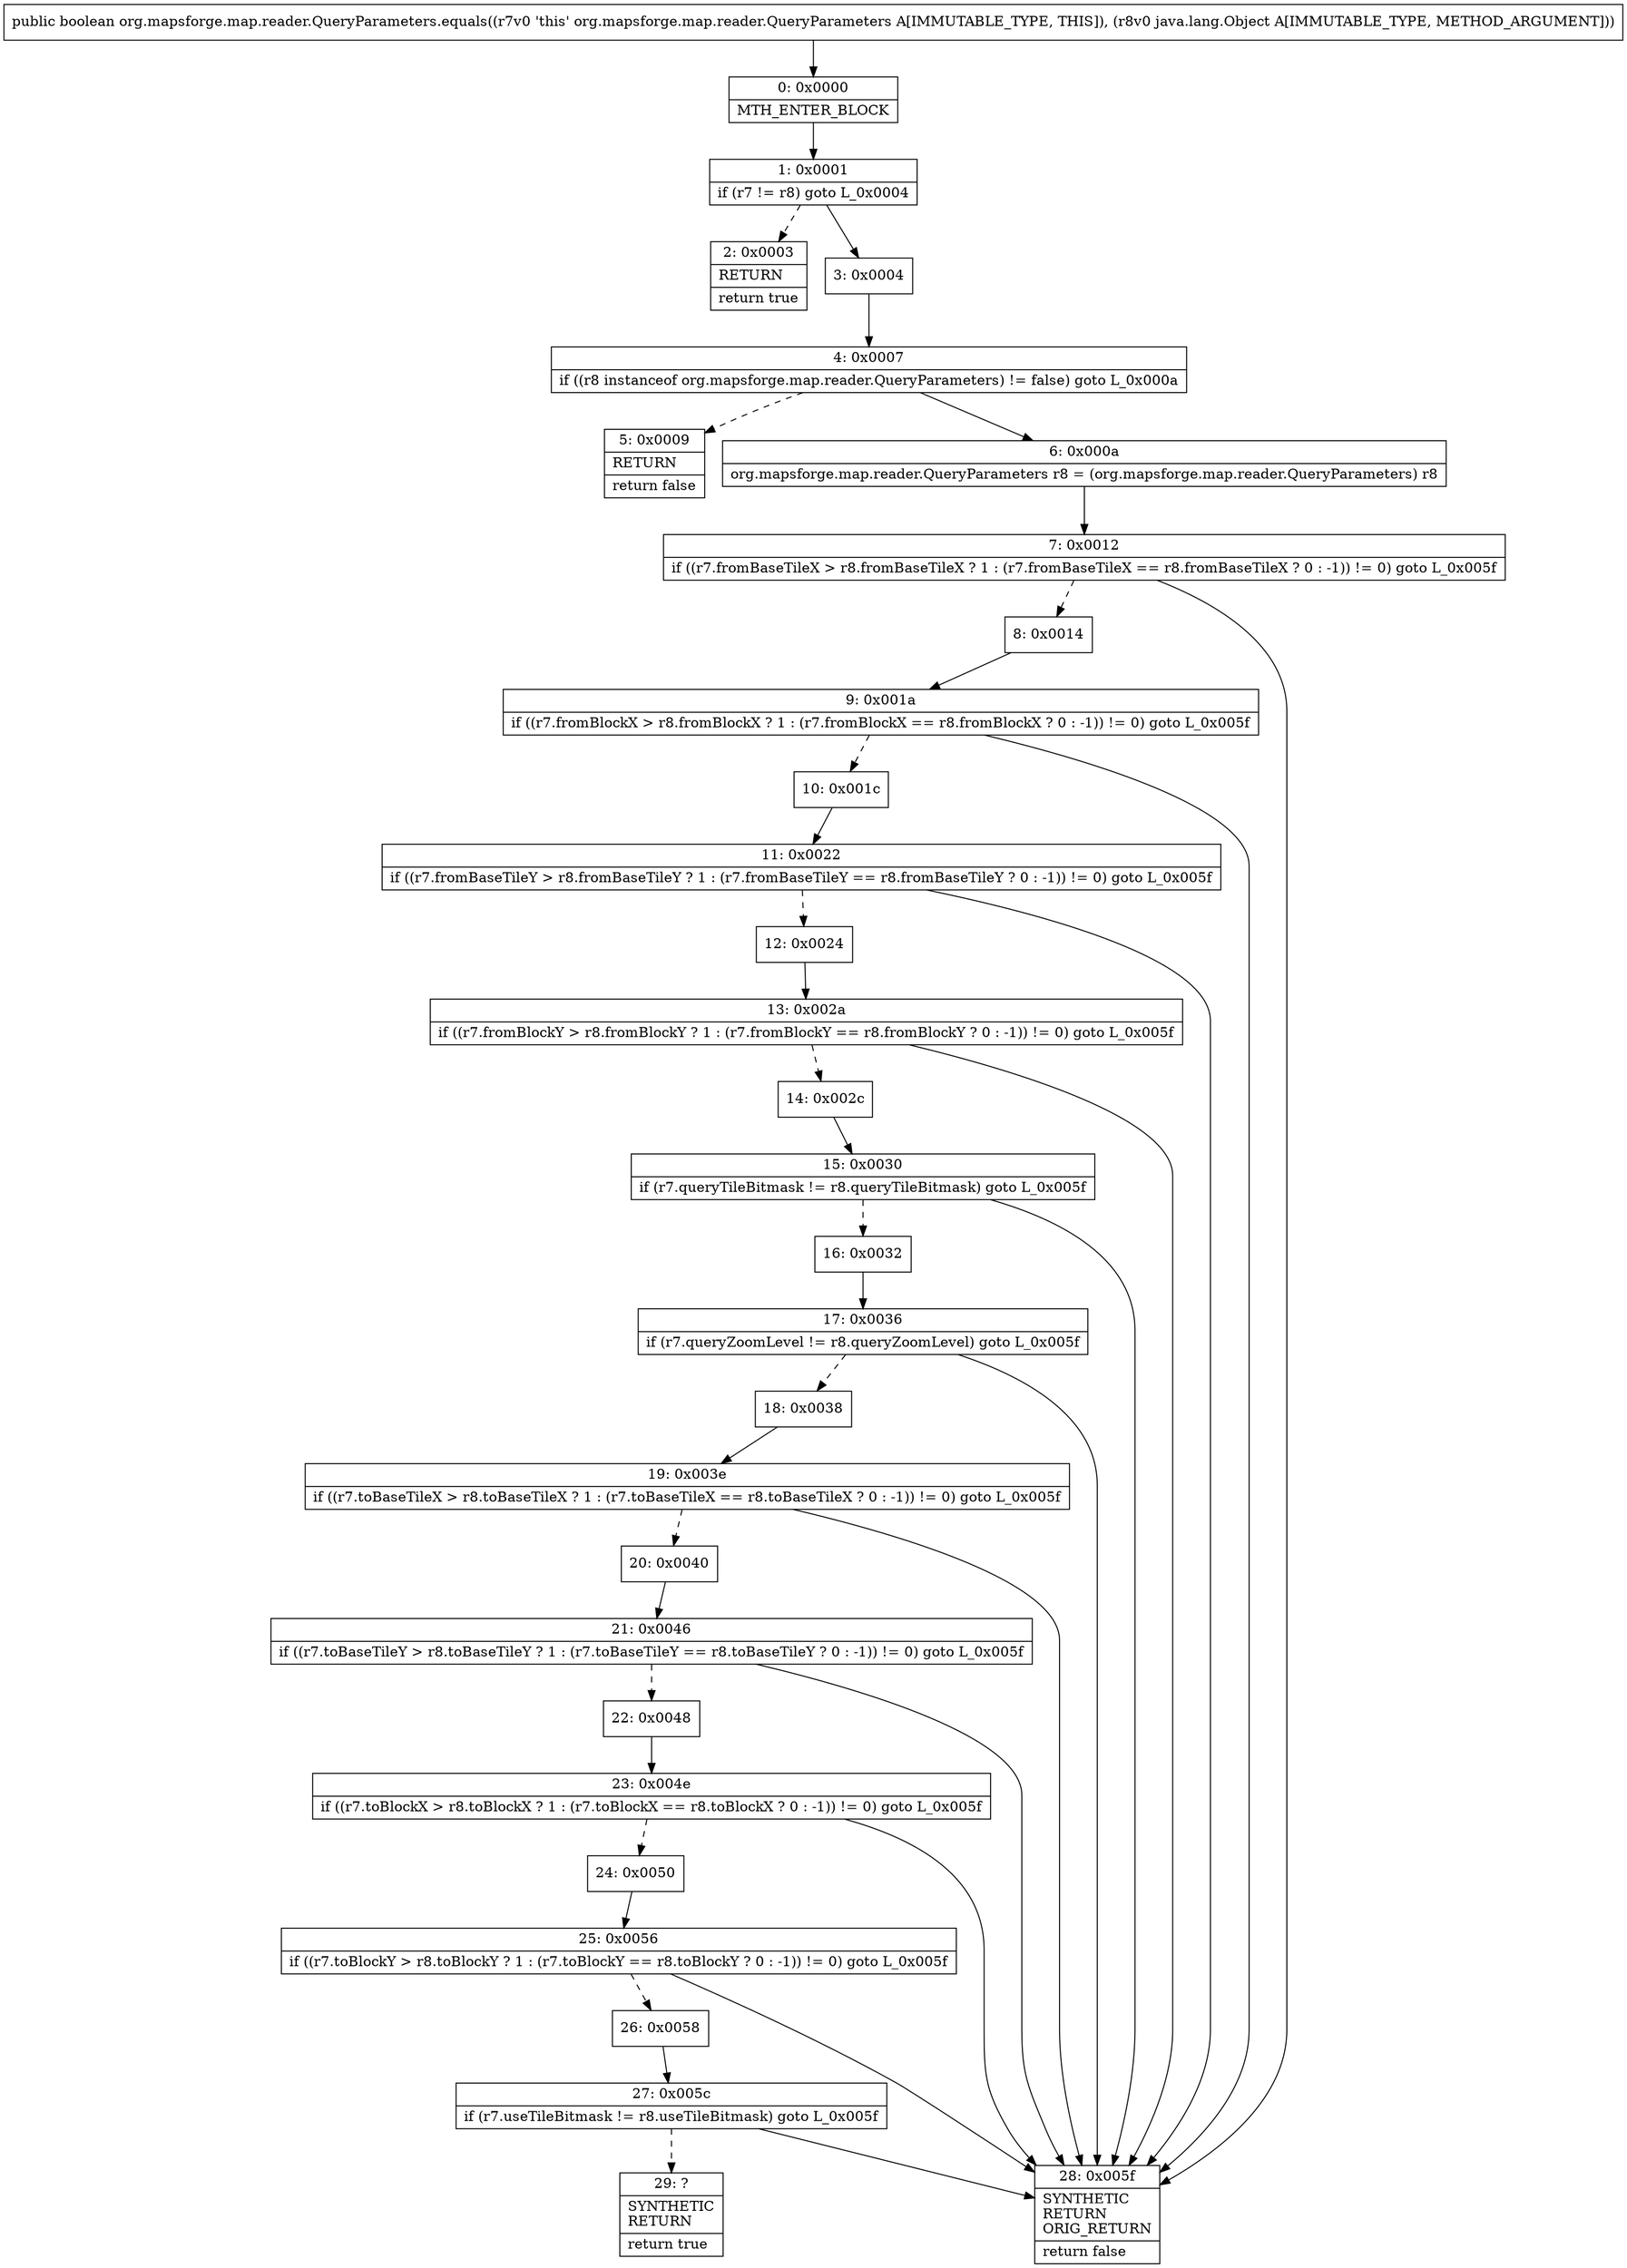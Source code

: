 digraph "CFG fororg.mapsforge.map.reader.QueryParameters.equals(Ljava\/lang\/Object;)Z" {
Node_0 [shape=record,label="{0\:\ 0x0000|MTH_ENTER_BLOCK\l}"];
Node_1 [shape=record,label="{1\:\ 0x0001|if (r7 != r8) goto L_0x0004\l}"];
Node_2 [shape=record,label="{2\:\ 0x0003|RETURN\l|return true\l}"];
Node_3 [shape=record,label="{3\:\ 0x0004}"];
Node_4 [shape=record,label="{4\:\ 0x0007|if ((r8 instanceof org.mapsforge.map.reader.QueryParameters) != false) goto L_0x000a\l}"];
Node_5 [shape=record,label="{5\:\ 0x0009|RETURN\l|return false\l}"];
Node_6 [shape=record,label="{6\:\ 0x000a|org.mapsforge.map.reader.QueryParameters r8 = (org.mapsforge.map.reader.QueryParameters) r8\l}"];
Node_7 [shape=record,label="{7\:\ 0x0012|if ((r7.fromBaseTileX \> r8.fromBaseTileX ? 1 : (r7.fromBaseTileX == r8.fromBaseTileX ? 0 : \-1)) != 0) goto L_0x005f\l}"];
Node_8 [shape=record,label="{8\:\ 0x0014}"];
Node_9 [shape=record,label="{9\:\ 0x001a|if ((r7.fromBlockX \> r8.fromBlockX ? 1 : (r7.fromBlockX == r8.fromBlockX ? 0 : \-1)) != 0) goto L_0x005f\l}"];
Node_10 [shape=record,label="{10\:\ 0x001c}"];
Node_11 [shape=record,label="{11\:\ 0x0022|if ((r7.fromBaseTileY \> r8.fromBaseTileY ? 1 : (r7.fromBaseTileY == r8.fromBaseTileY ? 0 : \-1)) != 0) goto L_0x005f\l}"];
Node_12 [shape=record,label="{12\:\ 0x0024}"];
Node_13 [shape=record,label="{13\:\ 0x002a|if ((r7.fromBlockY \> r8.fromBlockY ? 1 : (r7.fromBlockY == r8.fromBlockY ? 0 : \-1)) != 0) goto L_0x005f\l}"];
Node_14 [shape=record,label="{14\:\ 0x002c}"];
Node_15 [shape=record,label="{15\:\ 0x0030|if (r7.queryTileBitmask != r8.queryTileBitmask) goto L_0x005f\l}"];
Node_16 [shape=record,label="{16\:\ 0x0032}"];
Node_17 [shape=record,label="{17\:\ 0x0036|if (r7.queryZoomLevel != r8.queryZoomLevel) goto L_0x005f\l}"];
Node_18 [shape=record,label="{18\:\ 0x0038}"];
Node_19 [shape=record,label="{19\:\ 0x003e|if ((r7.toBaseTileX \> r8.toBaseTileX ? 1 : (r7.toBaseTileX == r8.toBaseTileX ? 0 : \-1)) != 0) goto L_0x005f\l}"];
Node_20 [shape=record,label="{20\:\ 0x0040}"];
Node_21 [shape=record,label="{21\:\ 0x0046|if ((r7.toBaseTileY \> r8.toBaseTileY ? 1 : (r7.toBaseTileY == r8.toBaseTileY ? 0 : \-1)) != 0) goto L_0x005f\l}"];
Node_22 [shape=record,label="{22\:\ 0x0048}"];
Node_23 [shape=record,label="{23\:\ 0x004e|if ((r7.toBlockX \> r8.toBlockX ? 1 : (r7.toBlockX == r8.toBlockX ? 0 : \-1)) != 0) goto L_0x005f\l}"];
Node_24 [shape=record,label="{24\:\ 0x0050}"];
Node_25 [shape=record,label="{25\:\ 0x0056|if ((r7.toBlockY \> r8.toBlockY ? 1 : (r7.toBlockY == r8.toBlockY ? 0 : \-1)) != 0) goto L_0x005f\l}"];
Node_26 [shape=record,label="{26\:\ 0x0058}"];
Node_27 [shape=record,label="{27\:\ 0x005c|if (r7.useTileBitmask != r8.useTileBitmask) goto L_0x005f\l}"];
Node_28 [shape=record,label="{28\:\ 0x005f|SYNTHETIC\lRETURN\lORIG_RETURN\l|return false\l}"];
Node_29 [shape=record,label="{29\:\ ?|SYNTHETIC\lRETURN\l|return true\l}"];
MethodNode[shape=record,label="{public boolean org.mapsforge.map.reader.QueryParameters.equals((r7v0 'this' org.mapsforge.map.reader.QueryParameters A[IMMUTABLE_TYPE, THIS]), (r8v0 java.lang.Object A[IMMUTABLE_TYPE, METHOD_ARGUMENT])) }"];
MethodNode -> Node_0;
Node_0 -> Node_1;
Node_1 -> Node_2[style=dashed];
Node_1 -> Node_3;
Node_3 -> Node_4;
Node_4 -> Node_5[style=dashed];
Node_4 -> Node_6;
Node_6 -> Node_7;
Node_7 -> Node_8[style=dashed];
Node_7 -> Node_28;
Node_8 -> Node_9;
Node_9 -> Node_10[style=dashed];
Node_9 -> Node_28;
Node_10 -> Node_11;
Node_11 -> Node_12[style=dashed];
Node_11 -> Node_28;
Node_12 -> Node_13;
Node_13 -> Node_14[style=dashed];
Node_13 -> Node_28;
Node_14 -> Node_15;
Node_15 -> Node_16[style=dashed];
Node_15 -> Node_28;
Node_16 -> Node_17;
Node_17 -> Node_18[style=dashed];
Node_17 -> Node_28;
Node_18 -> Node_19;
Node_19 -> Node_20[style=dashed];
Node_19 -> Node_28;
Node_20 -> Node_21;
Node_21 -> Node_22[style=dashed];
Node_21 -> Node_28;
Node_22 -> Node_23;
Node_23 -> Node_24[style=dashed];
Node_23 -> Node_28;
Node_24 -> Node_25;
Node_25 -> Node_26[style=dashed];
Node_25 -> Node_28;
Node_26 -> Node_27;
Node_27 -> Node_28;
Node_27 -> Node_29[style=dashed];
}

